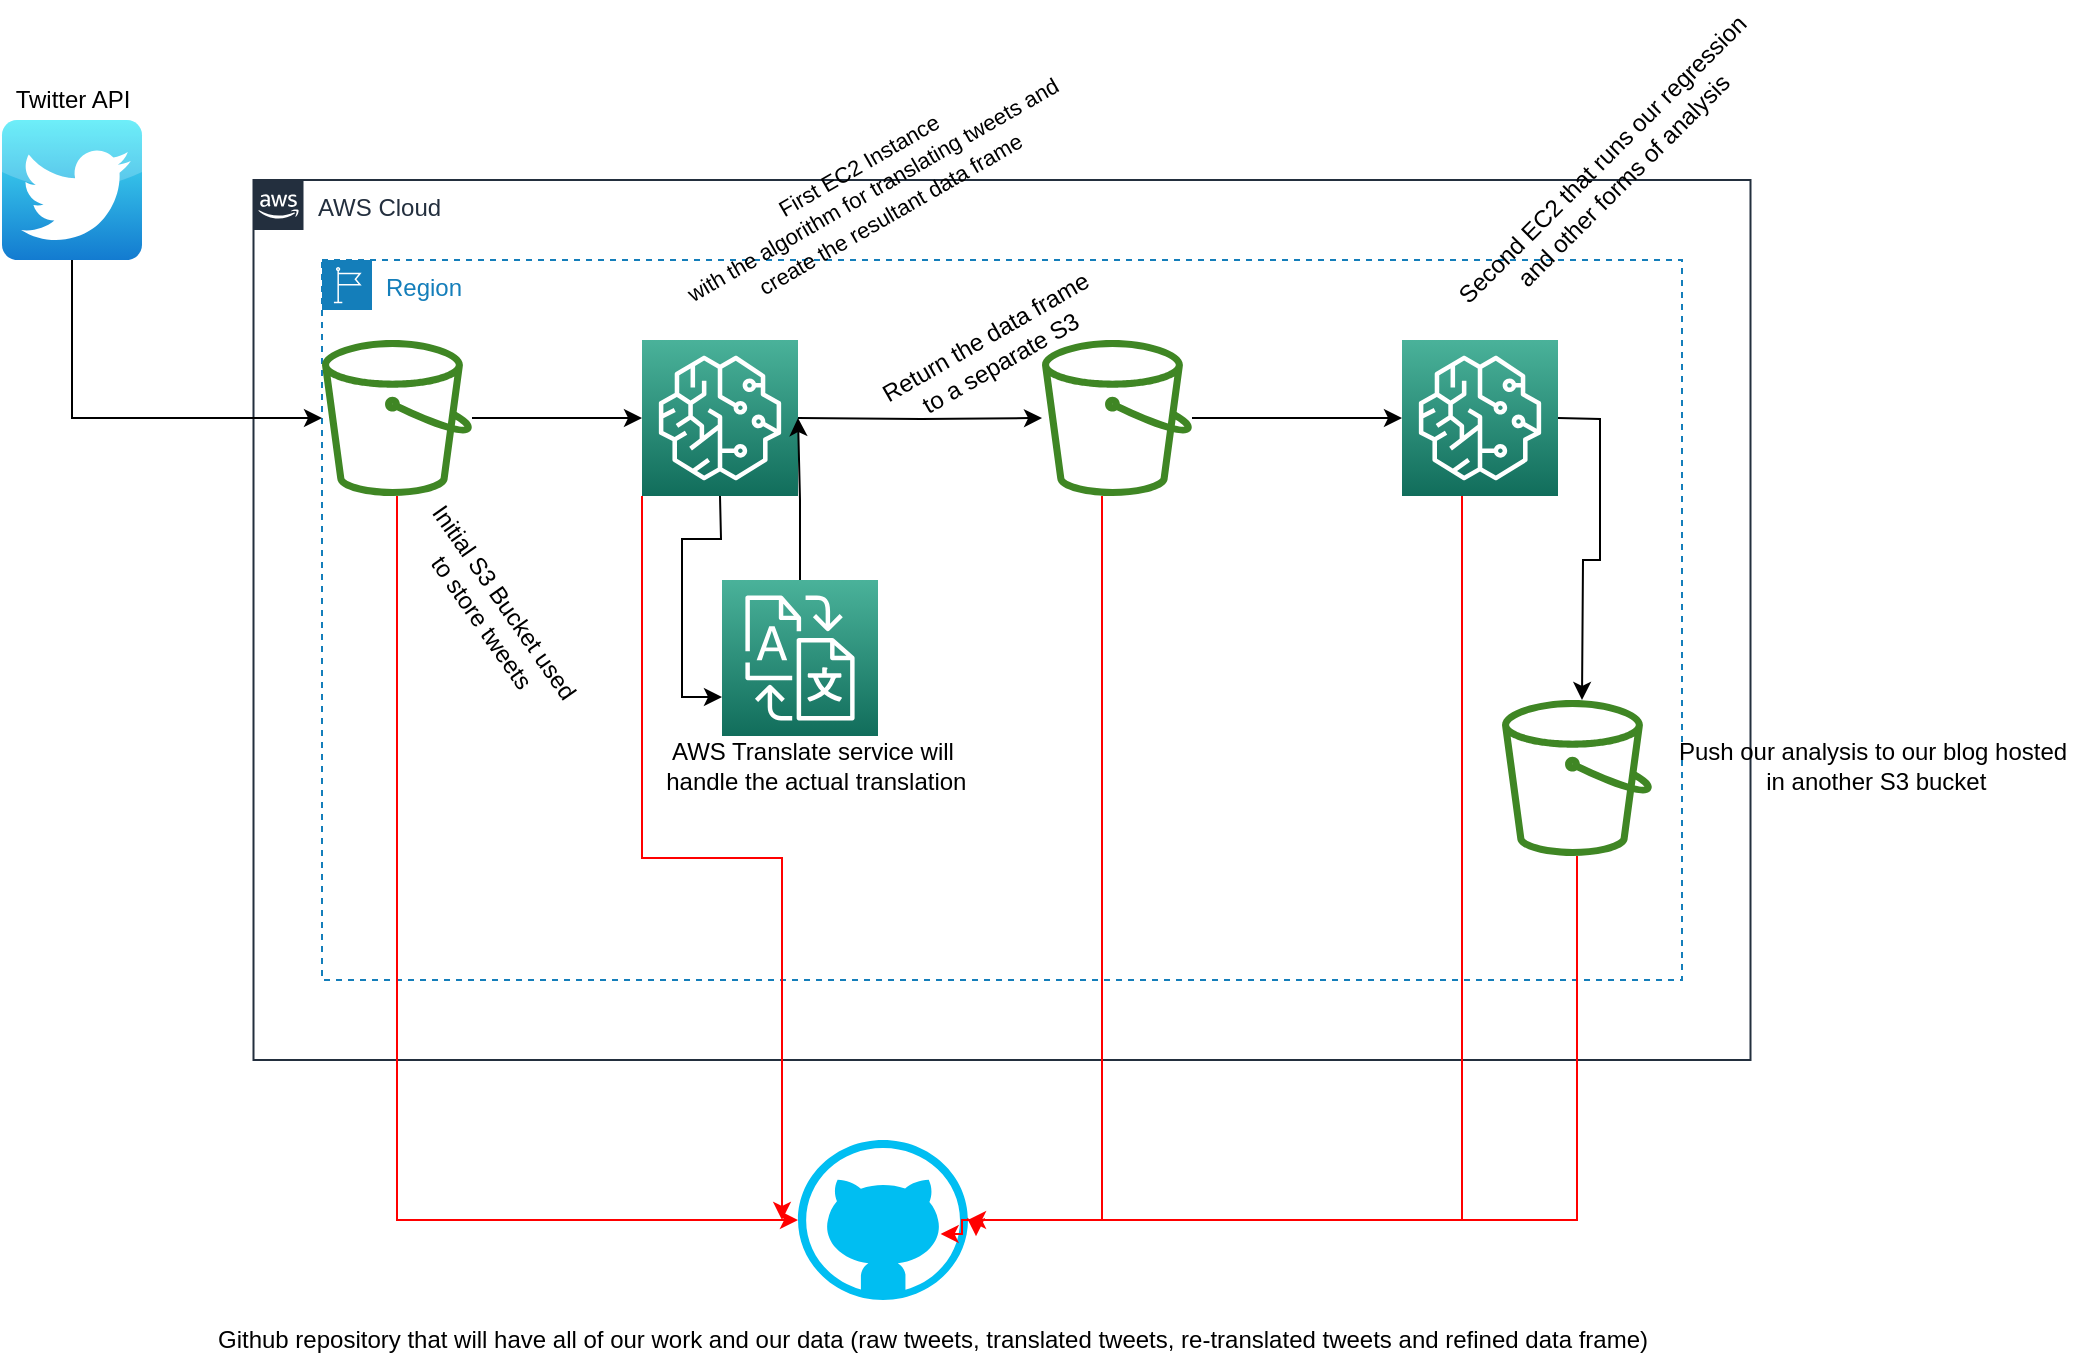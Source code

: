 <mxfile version="15.8.3" type="github">
  <diagram id="Ht1M8jgEwFfnCIfOTk4-" name="Page-1">
    <mxGraphModel dx="946" dy="1472" grid="1" gridSize="10" guides="1" tooltips="1" connect="1" arrows="1" fold="1" page="1" pageScale="1" pageWidth="1169" pageHeight="827" math="0" shadow="0">
      <root>
        <mxCell id="0" />
        <mxCell id="1" parent="0" />
        <mxCell id="fx7NokGpOV4IM6zretNX-1" value="" style="sketch=0;points=[[0,0,0],[0.25,0,0],[0.5,0,0],[0.75,0,0],[1,0,0],[0,1,0],[0.25,1,0],[0.5,1,0],[0.75,1,0],[1,1,0],[0,0.25,0],[0,0.5,0],[0,0.75,0],[1,0.25,0],[1,0.5,0],[1,0.75,0]];outlineConnect=0;fontColor=#232F3E;gradientColor=#4AB29A;gradientDirection=north;fillColor=#116D5B;strokeColor=#ffffff;dashed=0;verticalLabelPosition=bottom;verticalAlign=top;align=center;html=1;fontSize=12;fontStyle=0;aspect=fixed;shape=mxgraph.aws4.resourceIcon;resIcon=mxgraph.aws4.sagemaker;" vertex="1" parent="1">
          <mxGeometry x="400" y="-640" width="78" height="78" as="geometry" />
        </mxCell>
        <mxCell id="fx7NokGpOV4IM6zretNX-2" value="" style="sketch=0;points=[[0,0,0],[0.25,0,0],[0.5,0,0],[0.75,0,0],[1,0,0],[0,1,0],[0.25,1,0],[0.5,1,0],[0.75,1,0],[1,1,0],[0,0.25,0],[0,0.5,0],[0,0.75,0],[1,0.25,0],[1,0.5,0],[1,0.75,0]];outlineConnect=0;fontColor=#232F3E;gradientColor=#4AB29A;gradientDirection=north;fillColor=#116D5B;strokeColor=#ffffff;dashed=0;verticalLabelPosition=bottom;verticalAlign=top;align=center;html=1;fontSize=12;fontStyle=0;aspect=fixed;shape=mxgraph.aws4.resourceIcon;resIcon=mxgraph.aws4.sagemaker;" vertex="1" parent="1">
          <mxGeometry x="780" y="-640" width="78" height="78" as="geometry" />
        </mxCell>
        <mxCell id="UEzPUAAOIrF-is8g5C7q-175" value="AWS Cloud" style="points=[[0,0],[0.25,0],[0.5,0],[0.75,0],[1,0],[1,0.25],[1,0.5],[1,0.75],[1,1],[0.75,1],[0.5,1],[0.25,1],[0,1],[0,0.75],[0,0.5],[0,0.25]];outlineConnect=0;gradientColor=none;html=1;whiteSpace=wrap;fontSize=12;fontStyle=0;shape=mxgraph.aws4.group;grIcon=mxgraph.aws4.group_aws_cloud_alt;strokeColor=#232F3E;fillColor=none;verticalAlign=top;align=left;spacingLeft=30;fontColor=#232F3E;dashed=0;labelBackgroundColor=#ffffff;" parent="1" vertex="1">
          <mxGeometry x="205.75" y="-720" width="748.5" height="440" as="geometry" />
        </mxCell>
        <mxCell id="6DIOcwVf0G7k6cJqoq8S-3" value="Region" style="points=[[0,0],[0.25,0],[0.5,0],[0.75,0],[1,0],[1,0.25],[1,0.5],[1,0.75],[1,1],[0.75,1],[0.5,1],[0.25,1],[0,1],[0,0.75],[0,0.5],[0,0.25]];outlineConnect=0;gradientColor=none;html=1;whiteSpace=wrap;fontSize=12;fontStyle=0;shape=mxgraph.aws4.group;grIcon=mxgraph.aws4.group_region;strokeColor=#147EBA;fillColor=none;verticalAlign=top;align=left;spacingLeft=30;fontColor=#147EBA;dashed=1;" parent="1" vertex="1">
          <mxGeometry x="240" y="-680" width="680" height="360" as="geometry" />
        </mxCell>
        <mxCell id="6DIOcwVf0G7k6cJqoq8S-12" style="edgeStyle=orthogonalEdgeStyle;rounded=0;orthogonalLoop=1;jettySize=auto;html=1;" parent="1" source="6DIOcwVf0G7k6cJqoq8S-4" target="6DIOcwVf0G7k6cJqoq8S-6" edge="1">
          <mxGeometry relative="1" as="geometry">
            <Array as="points">
              <mxPoint x="115" y="-601" />
            </Array>
          </mxGeometry>
        </mxCell>
        <mxCell id="6DIOcwVf0G7k6cJqoq8S-4" value="" style="dashed=0;outlineConnect=0;html=1;align=center;labelPosition=center;verticalLabelPosition=bottom;verticalAlign=top;shape=mxgraph.webicons.twitter;fillColor=#49EAF7;gradientColor=#137BD0" parent="1" vertex="1">
          <mxGeometry x="80" y="-750" width="70" height="70" as="geometry" />
        </mxCell>
        <mxCell id="6DIOcwVf0G7k6cJqoq8S-11" style="edgeStyle=orthogonalEdgeStyle;rounded=0;orthogonalLoop=1;jettySize=auto;html=1;entryX=0;entryY=0.5;entryDx=0;entryDy=0;entryPerimeter=0;" parent="1" source="6DIOcwVf0G7k6cJqoq8S-6" edge="1">
          <mxGeometry relative="1" as="geometry">
            <mxPoint x="400" y="-601" as="targetPoint" />
          </mxGeometry>
        </mxCell>
        <mxCell id="6DIOcwVf0G7k6cJqoq8S-20" style="edgeStyle=orthogonalEdgeStyle;rounded=0;orthogonalLoop=1;jettySize=auto;html=1;entryX=0;entryY=0.5;entryDx=0;entryDy=0;entryPerimeter=0;strokeColor=#FF0000;" parent="1" source="6DIOcwVf0G7k6cJqoq8S-6" target="6DIOcwVf0G7k6cJqoq8S-10" edge="1">
          <mxGeometry relative="1" as="geometry">
            <Array as="points">
              <mxPoint x="277" y="-200" />
            </Array>
          </mxGeometry>
        </mxCell>
        <mxCell id="6DIOcwVf0G7k6cJqoq8S-6" value="" style="sketch=0;outlineConnect=0;fontColor=#232F3E;gradientColor=none;fillColor=#3F8624;strokeColor=none;dashed=0;verticalLabelPosition=bottom;verticalAlign=top;align=center;html=1;fontSize=12;fontStyle=0;aspect=fixed;pointerEvents=1;shape=mxgraph.aws4.bucket;" parent="1" vertex="1">
          <mxGeometry x="240" y="-640" width="75" height="78" as="geometry" />
        </mxCell>
        <mxCell id="6DIOcwVf0G7k6cJqoq8S-19" style="edgeStyle=orthogonalEdgeStyle;rounded=0;orthogonalLoop=1;jettySize=auto;html=1;" parent="1" source="6DIOcwVf0G7k6cJqoq8S-7" edge="1">
          <mxGeometry relative="1" as="geometry">
            <mxPoint x="780" y="-601" as="targetPoint" />
          </mxGeometry>
        </mxCell>
        <mxCell id="6DIOcwVf0G7k6cJqoq8S-22" style="edgeStyle=orthogonalEdgeStyle;rounded=0;orthogonalLoop=1;jettySize=auto;html=1;strokeColor=#FF0000;" parent="1" source="6DIOcwVf0G7k6cJqoq8S-7" target="6DIOcwVf0G7k6cJqoq8S-10" edge="1">
          <mxGeometry relative="1" as="geometry">
            <Array as="points">
              <mxPoint x="630" y="-200" />
            </Array>
          </mxGeometry>
        </mxCell>
        <mxCell id="6DIOcwVf0G7k6cJqoq8S-7" value="" style="sketch=0;outlineConnect=0;fontColor=#232F3E;gradientColor=none;fillColor=#3F8624;strokeColor=none;dashed=0;verticalLabelPosition=bottom;verticalAlign=top;align=center;html=1;fontSize=12;fontStyle=0;aspect=fixed;pointerEvents=1;shape=mxgraph.aws4.bucket;" parent="1" vertex="1">
          <mxGeometry x="600" y="-640" width="75" height="78" as="geometry" />
        </mxCell>
        <mxCell id="6DIOcwVf0G7k6cJqoq8S-13" style="edgeStyle=orthogonalEdgeStyle;rounded=0;orthogonalLoop=1;jettySize=auto;html=1;entryX=0;entryY=0.75;entryDx=0;entryDy=0;entryPerimeter=0;" parent="1" target="6DIOcwVf0G7k6cJqoq8S-9" edge="1">
          <mxGeometry relative="1" as="geometry">
            <mxPoint x="439" y="-562" as="sourcePoint" />
          </mxGeometry>
        </mxCell>
        <mxCell id="6DIOcwVf0G7k6cJqoq8S-17" style="edgeStyle=orthogonalEdgeStyle;rounded=0;orthogonalLoop=1;jettySize=auto;html=1;" parent="1" target="6DIOcwVf0G7k6cJqoq8S-7" edge="1">
          <mxGeometry relative="1" as="geometry">
            <mxPoint x="478" y="-601" as="sourcePoint" />
          </mxGeometry>
        </mxCell>
        <mxCell id="6DIOcwVf0G7k6cJqoq8S-21" style="edgeStyle=orthogonalEdgeStyle;rounded=0;orthogonalLoop=1;jettySize=auto;html=1;strokeColor=#FF0000;" parent="1" edge="1">
          <mxGeometry relative="1" as="geometry">
            <mxPoint x="470" y="-200" as="targetPoint" />
            <Array as="points">
              <mxPoint x="400" y="-381" />
              <mxPoint x="470" y="-381" />
            </Array>
            <mxPoint x="400" y="-562" as="sourcePoint" />
          </mxGeometry>
        </mxCell>
        <mxCell id="6DIOcwVf0G7k6cJqoq8S-16" style="edgeStyle=orthogonalEdgeStyle;rounded=0;orthogonalLoop=1;jettySize=auto;html=1;entryX=1;entryY=0.5;entryDx=0;entryDy=0;entryPerimeter=0;" parent="1" source="6DIOcwVf0G7k6cJqoq8S-9" edge="1">
          <mxGeometry relative="1" as="geometry">
            <mxPoint x="478" y="-601" as="targetPoint" />
          </mxGeometry>
        </mxCell>
        <mxCell id="6DIOcwVf0G7k6cJqoq8S-9" value="" style="sketch=0;points=[[0,0,0],[0.25,0,0],[0.5,0,0],[0.75,0,0],[1,0,0],[0,1,0],[0.25,1,0],[0.5,1,0],[0.75,1,0],[1,1,0],[0,0.25,0],[0,0.5,0],[0,0.75,0],[1,0.25,0],[1,0.5,0],[1,0.75,0]];outlineConnect=0;fontColor=#232F3E;gradientColor=#4AB29A;gradientDirection=north;fillColor=#116D5B;strokeColor=#ffffff;dashed=0;verticalLabelPosition=bottom;verticalAlign=top;align=center;html=1;fontSize=12;fontStyle=0;aspect=fixed;shape=mxgraph.aws4.resourceIcon;resIcon=mxgraph.aws4.translate;" parent="1" vertex="1">
          <mxGeometry x="440" y="-520" width="78" height="78" as="geometry" />
        </mxCell>
        <mxCell id="6DIOcwVf0G7k6cJqoq8S-10" value="" style="verticalLabelPosition=bottom;html=1;verticalAlign=top;align=center;strokeColor=none;fillColor=#00BEF2;shape=mxgraph.azure.github_code;pointerEvents=1;" parent="1" vertex="1">
          <mxGeometry x="478" y="-240" width="85" height="80" as="geometry" />
        </mxCell>
        <mxCell id="6DIOcwVf0G7k6cJqoq8S-23" style="edgeStyle=orthogonalEdgeStyle;rounded=0;orthogonalLoop=1;jettySize=auto;html=1;entryX=1.047;entryY=0.601;entryDx=0;entryDy=0;entryPerimeter=0;strokeColor=#FF0000;" parent="1" target="6DIOcwVf0G7k6cJqoq8S-10" edge="1">
          <mxGeometry relative="1" as="geometry">
            <Array as="points">
              <mxPoint x="810" y="-200" />
              <mxPoint x="567" y="-200" />
            </Array>
            <mxPoint x="810" y="-562" as="sourcePoint" />
          </mxGeometry>
        </mxCell>
        <mxCell id="6DIOcwVf0G7k6cJqoq8S-26" style="edgeStyle=orthogonalEdgeStyle;rounded=0;orthogonalLoop=1;jettySize=auto;html=1;" parent="1" edge="1">
          <mxGeometry relative="1" as="geometry">
            <mxPoint x="870" y="-460" as="targetPoint" />
            <mxPoint x="858" y="-601" as="sourcePoint" />
          </mxGeometry>
        </mxCell>
        <mxCell id="6DIOcwVf0G7k6cJqoq8S-28" style="edgeStyle=orthogonalEdgeStyle;rounded=0;orthogonalLoop=1;jettySize=auto;html=1;entryX=0.839;entryY=0.587;entryDx=0;entryDy=0;entryPerimeter=0;strokeColor=#FF0000;" parent="1" source="6DIOcwVf0G7k6cJqoq8S-24" target="6DIOcwVf0G7k6cJqoq8S-10" edge="1">
          <mxGeometry relative="1" as="geometry">
            <Array as="points">
              <mxPoint x="867" y="-200" />
              <mxPoint x="560" y="-200" />
              <mxPoint x="560" y="-193" />
            </Array>
          </mxGeometry>
        </mxCell>
        <mxCell id="6DIOcwVf0G7k6cJqoq8S-24" value="" style="sketch=0;outlineConnect=0;fontColor=#232F3E;gradientColor=none;fillColor=#3F8624;strokeColor=none;dashed=0;verticalLabelPosition=bottom;verticalAlign=top;align=center;html=1;fontSize=12;fontStyle=0;aspect=fixed;pointerEvents=1;shape=mxgraph.aws4.bucket;" parent="1" vertex="1">
          <mxGeometry x="830" y="-460" width="75" height="78" as="geometry" />
        </mxCell>
        <mxCell id="6DIOcwVf0G7k6cJqoq8S-30" value="&lt;span style=&quot;font-family: &amp;#34;arial&amp;#34; ; text-align: left&quot;&gt;Twitter API&lt;/span&gt;" style="text;html=1;align=center;verticalAlign=middle;resizable=0;points=[];autosize=1;strokeColor=none;fillColor=none;" parent="1" vertex="1">
          <mxGeometry x="80" y="-770" width="70" height="20" as="geometry" />
        </mxCell>
        <mxCell id="jQLNrKDhuFOccjdjaUmC-1" value="&lt;span style=&quot;font-family: &amp;#34;arial&amp;#34; ; font-size: 11px ; text-align: left&quot;&gt;First EC2 Instance&lt;br&gt;with the algorithm for translating tweets and&lt;br&gt;&amp;nbsp;create the resultant data frame&lt;/span&gt;" style="text;html=1;align=center;verticalAlign=middle;resizable=0;points=[];autosize=1;strokeColor=none;fillColor=none;rotation=-30;" parent="1" vertex="1">
          <mxGeometry x="400" y="-740" width="230" height="50" as="geometry" />
        </mxCell>
        <mxCell id="jQLNrKDhuFOccjdjaUmC-2" value="&lt;span style=&quot;font-family: &amp;#34;arial&amp;#34; ; text-align: left&quot;&gt;Github repository that will have all of our work and our data (raw tweets, translated tweets, re-translated tweets and refined data frame)&lt;/span&gt;" style="text;html=1;align=center;verticalAlign=middle;resizable=0;points=[];autosize=1;strokeColor=none;fillColor=none;" parent="1" vertex="1">
          <mxGeometry x="180" y="-150" width="730" height="20" as="geometry" />
        </mxCell>
        <mxCell id="jQLNrKDhuFOccjdjaUmC-3" value="AWS Translate service will&lt;br&gt;&amp;nbsp;handle the actual translation" style="text;html=1;align=center;verticalAlign=middle;resizable=0;points=[];autosize=1;strokeColor=none;fillColor=none;" parent="1" vertex="1">
          <mxGeometry x="400" y="-442" width="170" height="30" as="geometry" />
        </mxCell>
        <mxCell id="jQLNrKDhuFOccjdjaUmC-4" value="&lt;span style=&quot;font-family: &amp;#34;arial&amp;#34; ; text-align: left&quot;&gt;Initial S3 Bucket used&lt;br&gt;&amp;nbsp;to store tweets&lt;/span&gt;" style="text;html=1;align=center;verticalAlign=middle;resizable=0;points=[];autosize=1;strokeColor=none;fillColor=none;rotation=55;" parent="1" vertex="1">
          <mxGeometry x="260" y="-520" width="130" height="30" as="geometry" />
        </mxCell>
        <mxCell id="jQLNrKDhuFOccjdjaUmC-5" value="&lt;span style=&quot;font-family: &amp;#34;arial&amp;#34; ; text-align: left&quot;&gt;Second EC2 that runs our regression &lt;br&gt;and other forms of analysis &lt;/span&gt;" style="text;html=1;align=center;verticalAlign=middle;resizable=0;points=[];autosize=1;strokeColor=none;fillColor=none;rotation=-45;" parent="1" vertex="1">
          <mxGeometry x="780" y="-740" width="210" height="30" as="geometry" />
        </mxCell>
        <mxCell id="jQLNrKDhuFOccjdjaUmC-6" value="&lt;span class=&quot;text-edit&quot; style=&quot;font-family: &amp;#34;arial&amp;#34; ; text-align: left ; line-height: 14px&quot;&gt;Return the data frame &lt;br&gt;to a separate S3&lt;/span&gt;&lt;span class=&quot;text-edit&quot; style=&quot;font-family: &amp;#34;arial&amp;#34; ; text-align: left ; line-height: 14px&quot;&gt;​&lt;/span&gt;" style="text;html=1;align=center;verticalAlign=middle;resizable=0;points=[];autosize=1;strokeColor=none;fillColor=none;rotation=-30;" parent="1" vertex="1">
          <mxGeometry x="510" y="-650" width="130" height="30" as="geometry" />
        </mxCell>
        <mxCell id="jQLNrKDhuFOccjdjaUmC-7" value="&lt;span style=&quot;font-family: &amp;#34;arial&amp;#34; ; text-align: left&quot;&gt;Push our analysis to our blog hosted&lt;br&gt;&amp;nbsp;in another S3 bucket&lt;/span&gt;" style="text;html=1;align=center;verticalAlign=middle;resizable=0;points=[];autosize=1;strokeColor=none;fillColor=none;" parent="1" vertex="1">
          <mxGeometry x="910" y="-442" width="210" height="30" as="geometry" />
        </mxCell>
      </root>
    </mxGraphModel>
  </diagram>
</mxfile>
